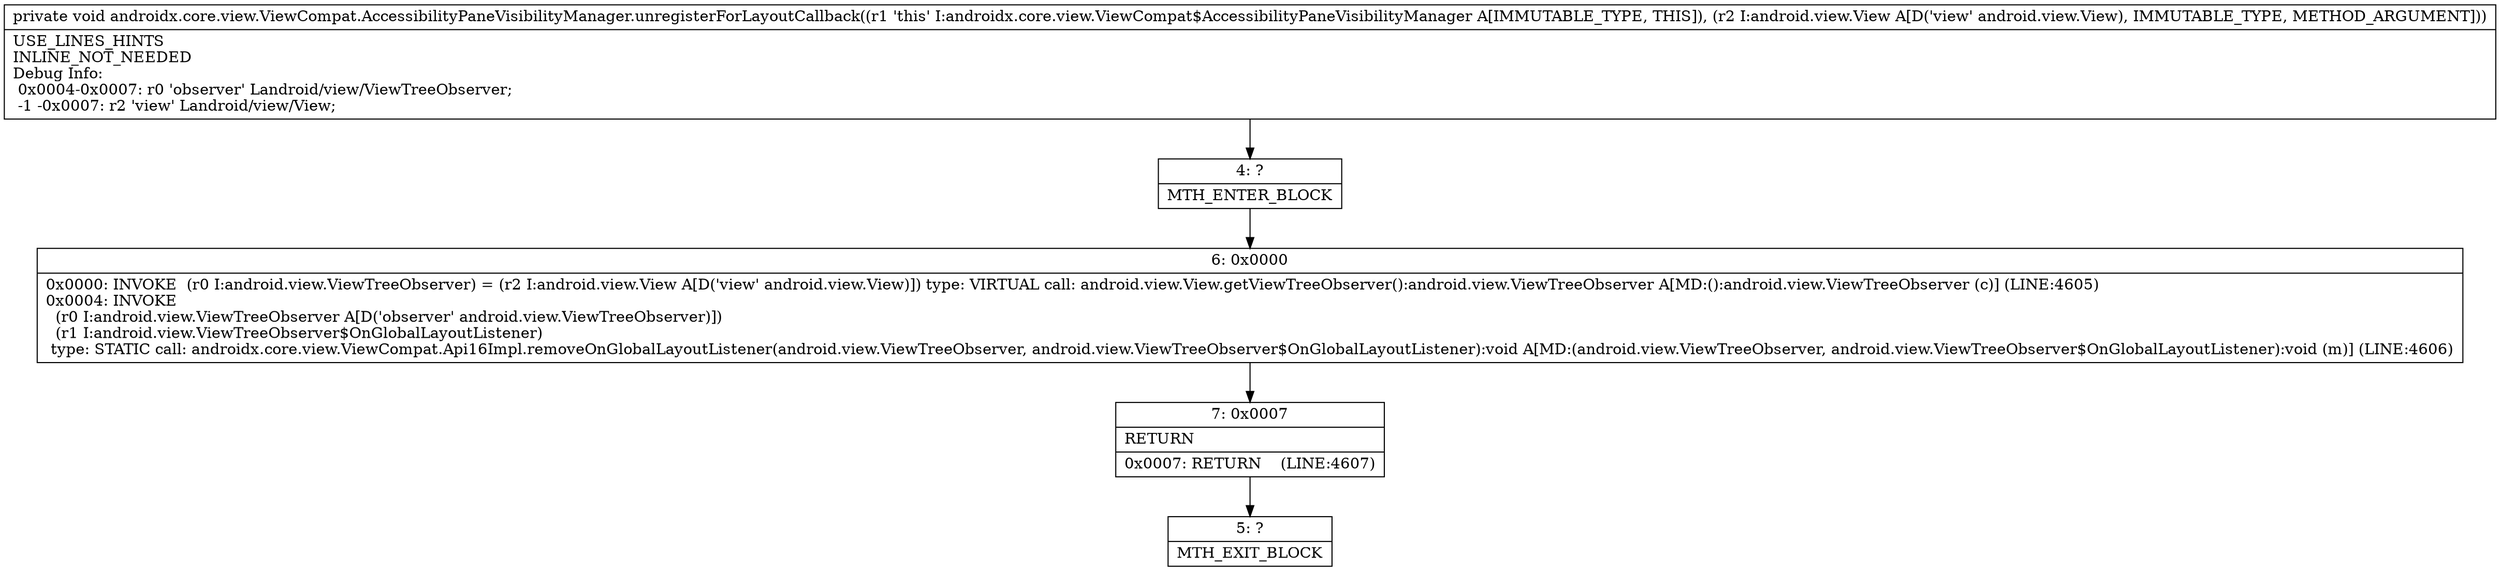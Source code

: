 digraph "CFG forandroidx.core.view.ViewCompat.AccessibilityPaneVisibilityManager.unregisterForLayoutCallback(Landroid\/view\/View;)V" {
Node_4 [shape=record,label="{4\:\ ?|MTH_ENTER_BLOCK\l}"];
Node_6 [shape=record,label="{6\:\ 0x0000|0x0000: INVOKE  (r0 I:android.view.ViewTreeObserver) = (r2 I:android.view.View A[D('view' android.view.View)]) type: VIRTUAL call: android.view.View.getViewTreeObserver():android.view.ViewTreeObserver A[MD:():android.view.ViewTreeObserver (c)] (LINE:4605)\l0x0004: INVOKE  \l  (r0 I:android.view.ViewTreeObserver A[D('observer' android.view.ViewTreeObserver)])\l  (r1 I:android.view.ViewTreeObserver$OnGlobalLayoutListener)\l type: STATIC call: androidx.core.view.ViewCompat.Api16Impl.removeOnGlobalLayoutListener(android.view.ViewTreeObserver, android.view.ViewTreeObserver$OnGlobalLayoutListener):void A[MD:(android.view.ViewTreeObserver, android.view.ViewTreeObserver$OnGlobalLayoutListener):void (m)] (LINE:4606)\l}"];
Node_7 [shape=record,label="{7\:\ 0x0007|RETURN\l|0x0007: RETURN    (LINE:4607)\l}"];
Node_5 [shape=record,label="{5\:\ ?|MTH_EXIT_BLOCK\l}"];
MethodNode[shape=record,label="{private void androidx.core.view.ViewCompat.AccessibilityPaneVisibilityManager.unregisterForLayoutCallback((r1 'this' I:androidx.core.view.ViewCompat$AccessibilityPaneVisibilityManager A[IMMUTABLE_TYPE, THIS]), (r2 I:android.view.View A[D('view' android.view.View), IMMUTABLE_TYPE, METHOD_ARGUMENT]))  | USE_LINES_HINTS\lINLINE_NOT_NEEDED\lDebug Info:\l  0x0004\-0x0007: r0 'observer' Landroid\/view\/ViewTreeObserver;\l  \-1 \-0x0007: r2 'view' Landroid\/view\/View;\l}"];
MethodNode -> Node_4;Node_4 -> Node_6;
Node_6 -> Node_7;
Node_7 -> Node_5;
}

